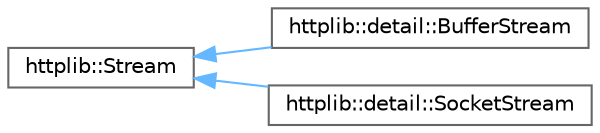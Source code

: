digraph "Graphical Class Hierarchy"
{
 // LATEX_PDF_SIZE
  bgcolor="transparent";
  edge [fontname=Helvetica,fontsize=10,labelfontname=Helvetica,labelfontsize=10];
  node [fontname=Helvetica,fontsize=10,shape=box,height=0.2,width=0.4];
  rankdir="LR";
  Node0 [id="Node000000",label="httplib::Stream",height=0.2,width=0.4,color="grey40", fillcolor="white", style="filled",URL="$classhttplib_1_1Stream.html",tooltip=" "];
  Node0 -> Node1 [id="edge13_Node000000_Node000001",dir="back",color="steelblue1",style="solid",tooltip=" "];
  Node1 [id="Node000001",label="httplib::detail::BufferStream",height=0.2,width=0.4,color="grey40", fillcolor="white", style="filled",URL="$classhttplib_1_1detail_1_1BufferStream.html",tooltip=" "];
  Node0 -> Node2 [id="edge14_Node000000_Node000002",dir="back",color="steelblue1",style="solid",tooltip=" "];
  Node2 [id="Node000002",label="httplib::detail::SocketStream",height=0.2,width=0.4,color="grey40", fillcolor="white", style="filled",URL="$classhttplib_1_1detail_1_1SocketStream.html",tooltip=" "];
}
